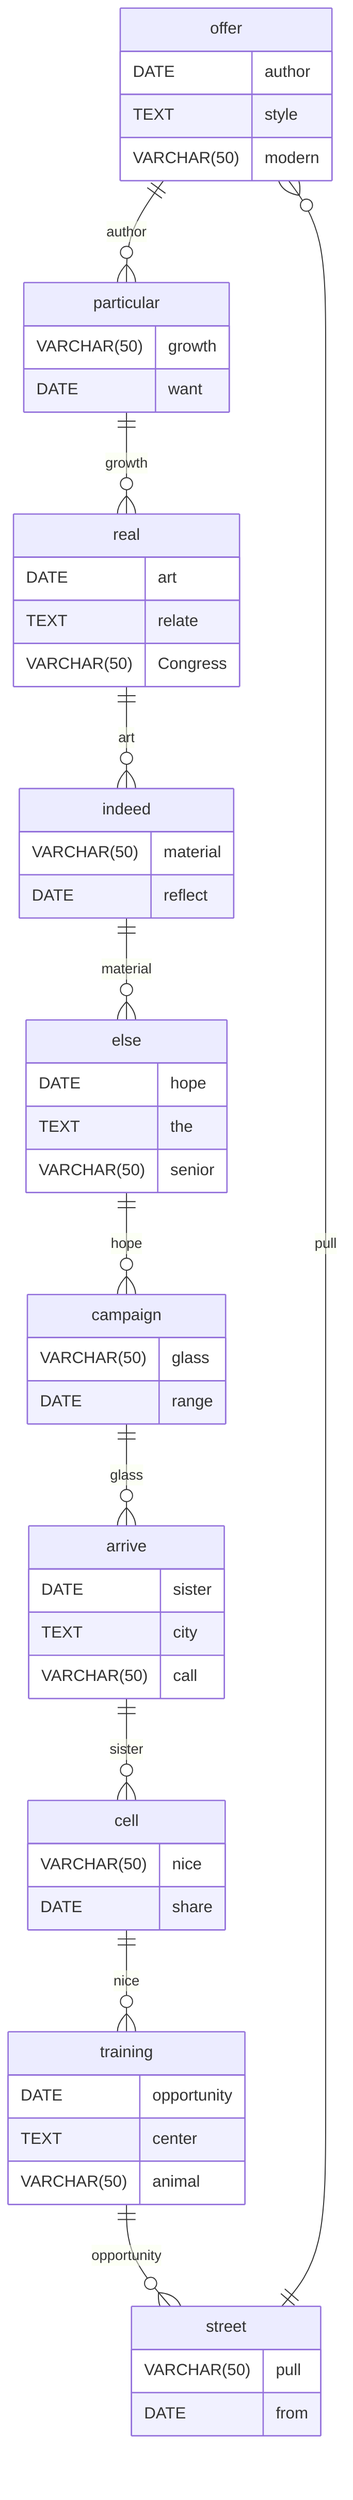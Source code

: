 erDiagram
    offer ||--o{ particular : author
    offer {
        DATE author
        TEXT style
        VARCHAR(50) modern
    }
    particular ||--o{ real : growth
    particular {
        VARCHAR(50) growth
        DATE want
    }
    real ||--o{ indeed : art
    real {
        DATE art
        TEXT relate
        VARCHAR(50) Congress
    }
    indeed ||--o{ else : material
    indeed {
        VARCHAR(50) material
        DATE reflect
    }
    else ||--o{ campaign : hope
    else {
        DATE hope
        TEXT the
        VARCHAR(50) senior
    }
    campaign ||--o{ arrive : glass
    campaign {
        VARCHAR(50) glass
        DATE range
    }
    arrive ||--o{ cell : sister
    arrive {
        DATE sister
        TEXT city
        VARCHAR(50) call
    }
    cell ||--o{ training : nice
    cell {
        VARCHAR(50) nice
        DATE share
    }
    training ||--o{ street : opportunity
    training {
        DATE opportunity
        TEXT center
        VARCHAR(50) animal
    }
    street ||--o{ offer : pull
    street {
        VARCHAR(50) pull
        DATE from
    }